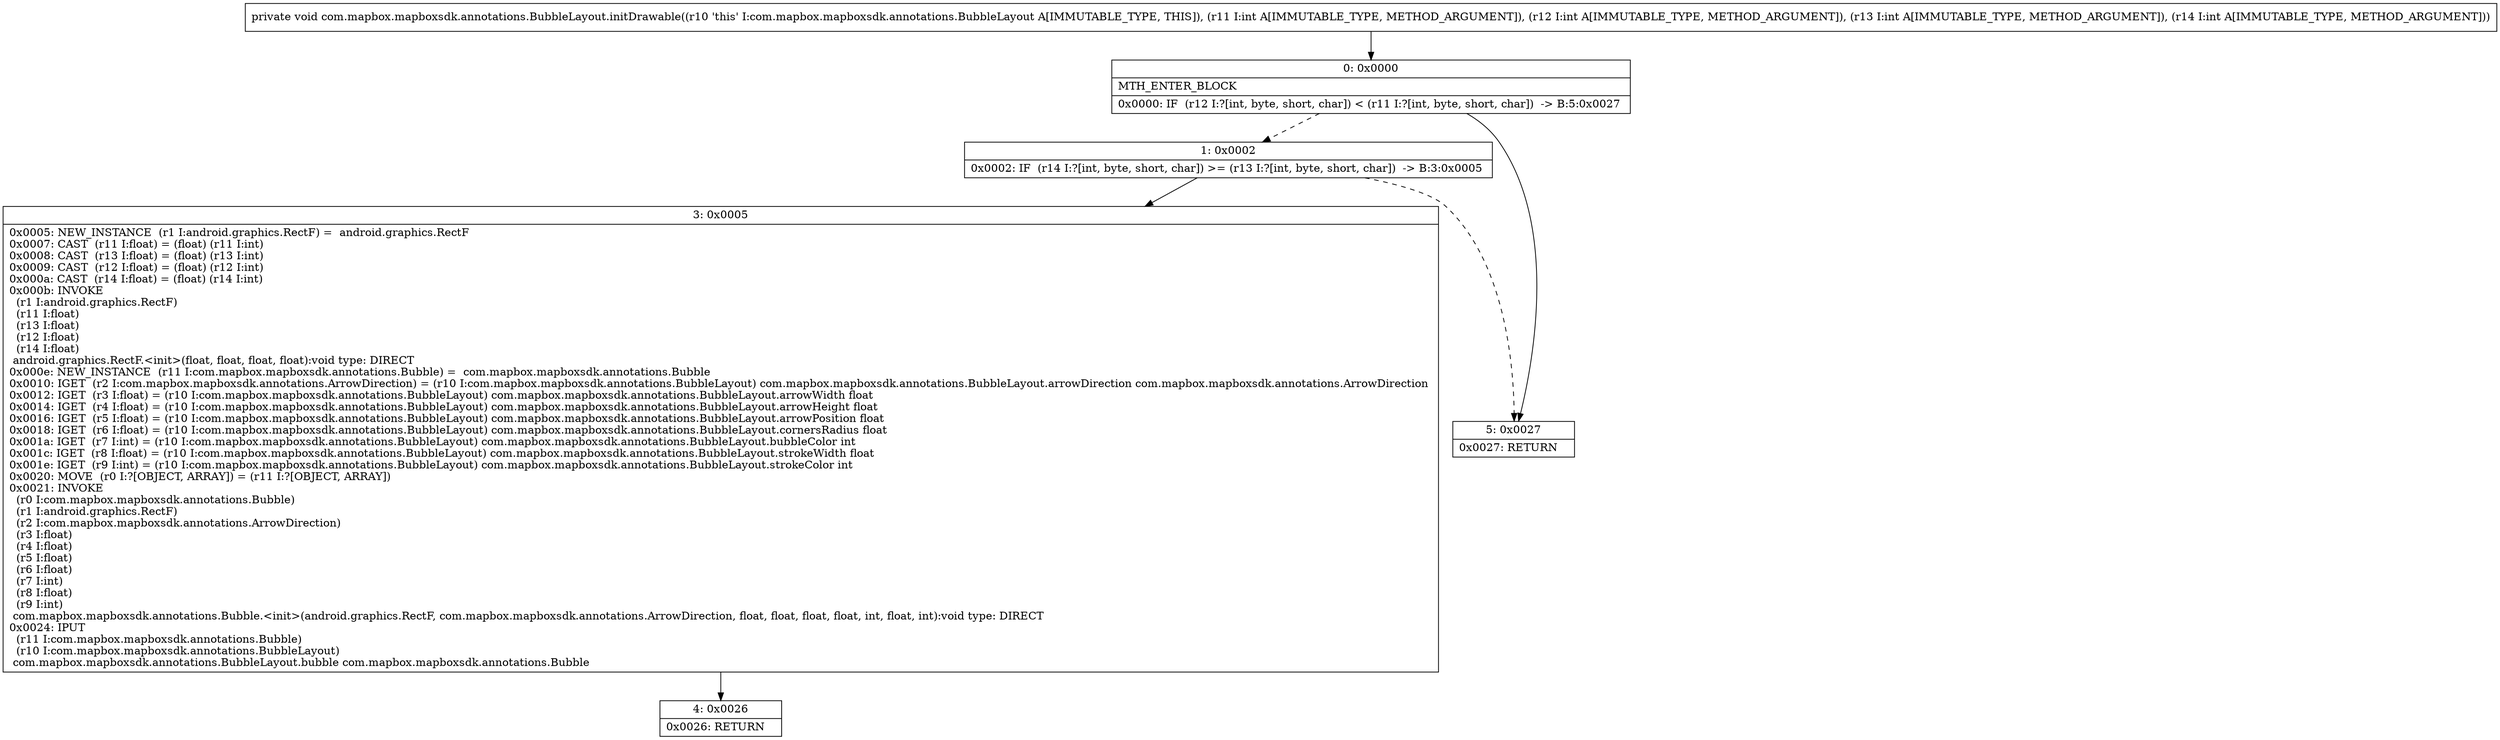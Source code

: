 digraph "CFG forcom.mapbox.mapboxsdk.annotations.BubbleLayout.initDrawable(IIII)V" {
Node_0 [shape=record,label="{0\:\ 0x0000|MTH_ENTER_BLOCK\l|0x0000: IF  (r12 I:?[int, byte, short, char]) \< (r11 I:?[int, byte, short, char])  \-\> B:5:0x0027 \l}"];
Node_1 [shape=record,label="{1\:\ 0x0002|0x0002: IF  (r14 I:?[int, byte, short, char]) \>= (r13 I:?[int, byte, short, char])  \-\> B:3:0x0005 \l}"];
Node_3 [shape=record,label="{3\:\ 0x0005|0x0005: NEW_INSTANCE  (r1 I:android.graphics.RectF) =  android.graphics.RectF \l0x0007: CAST  (r11 I:float) = (float) (r11 I:int) \l0x0008: CAST  (r13 I:float) = (float) (r13 I:int) \l0x0009: CAST  (r12 I:float) = (float) (r12 I:int) \l0x000a: CAST  (r14 I:float) = (float) (r14 I:int) \l0x000b: INVOKE  \l  (r1 I:android.graphics.RectF)\l  (r11 I:float)\l  (r13 I:float)\l  (r12 I:float)\l  (r14 I:float)\l android.graphics.RectF.\<init\>(float, float, float, float):void type: DIRECT \l0x000e: NEW_INSTANCE  (r11 I:com.mapbox.mapboxsdk.annotations.Bubble) =  com.mapbox.mapboxsdk.annotations.Bubble \l0x0010: IGET  (r2 I:com.mapbox.mapboxsdk.annotations.ArrowDirection) = (r10 I:com.mapbox.mapboxsdk.annotations.BubbleLayout) com.mapbox.mapboxsdk.annotations.BubbleLayout.arrowDirection com.mapbox.mapboxsdk.annotations.ArrowDirection \l0x0012: IGET  (r3 I:float) = (r10 I:com.mapbox.mapboxsdk.annotations.BubbleLayout) com.mapbox.mapboxsdk.annotations.BubbleLayout.arrowWidth float \l0x0014: IGET  (r4 I:float) = (r10 I:com.mapbox.mapboxsdk.annotations.BubbleLayout) com.mapbox.mapboxsdk.annotations.BubbleLayout.arrowHeight float \l0x0016: IGET  (r5 I:float) = (r10 I:com.mapbox.mapboxsdk.annotations.BubbleLayout) com.mapbox.mapboxsdk.annotations.BubbleLayout.arrowPosition float \l0x0018: IGET  (r6 I:float) = (r10 I:com.mapbox.mapboxsdk.annotations.BubbleLayout) com.mapbox.mapboxsdk.annotations.BubbleLayout.cornersRadius float \l0x001a: IGET  (r7 I:int) = (r10 I:com.mapbox.mapboxsdk.annotations.BubbleLayout) com.mapbox.mapboxsdk.annotations.BubbleLayout.bubbleColor int \l0x001c: IGET  (r8 I:float) = (r10 I:com.mapbox.mapboxsdk.annotations.BubbleLayout) com.mapbox.mapboxsdk.annotations.BubbleLayout.strokeWidth float \l0x001e: IGET  (r9 I:int) = (r10 I:com.mapbox.mapboxsdk.annotations.BubbleLayout) com.mapbox.mapboxsdk.annotations.BubbleLayout.strokeColor int \l0x0020: MOVE  (r0 I:?[OBJECT, ARRAY]) = (r11 I:?[OBJECT, ARRAY]) \l0x0021: INVOKE  \l  (r0 I:com.mapbox.mapboxsdk.annotations.Bubble)\l  (r1 I:android.graphics.RectF)\l  (r2 I:com.mapbox.mapboxsdk.annotations.ArrowDirection)\l  (r3 I:float)\l  (r4 I:float)\l  (r5 I:float)\l  (r6 I:float)\l  (r7 I:int)\l  (r8 I:float)\l  (r9 I:int)\l com.mapbox.mapboxsdk.annotations.Bubble.\<init\>(android.graphics.RectF, com.mapbox.mapboxsdk.annotations.ArrowDirection, float, float, float, float, int, float, int):void type: DIRECT \l0x0024: IPUT  \l  (r11 I:com.mapbox.mapboxsdk.annotations.Bubble)\l  (r10 I:com.mapbox.mapboxsdk.annotations.BubbleLayout)\l com.mapbox.mapboxsdk.annotations.BubbleLayout.bubble com.mapbox.mapboxsdk.annotations.Bubble \l}"];
Node_4 [shape=record,label="{4\:\ 0x0026|0x0026: RETURN   \l}"];
Node_5 [shape=record,label="{5\:\ 0x0027|0x0027: RETURN   \l}"];
MethodNode[shape=record,label="{private void com.mapbox.mapboxsdk.annotations.BubbleLayout.initDrawable((r10 'this' I:com.mapbox.mapboxsdk.annotations.BubbleLayout A[IMMUTABLE_TYPE, THIS]), (r11 I:int A[IMMUTABLE_TYPE, METHOD_ARGUMENT]), (r12 I:int A[IMMUTABLE_TYPE, METHOD_ARGUMENT]), (r13 I:int A[IMMUTABLE_TYPE, METHOD_ARGUMENT]), (r14 I:int A[IMMUTABLE_TYPE, METHOD_ARGUMENT])) }"];
MethodNode -> Node_0;
Node_0 -> Node_1[style=dashed];
Node_0 -> Node_5;
Node_1 -> Node_3;
Node_1 -> Node_5[style=dashed];
Node_3 -> Node_4;
}

